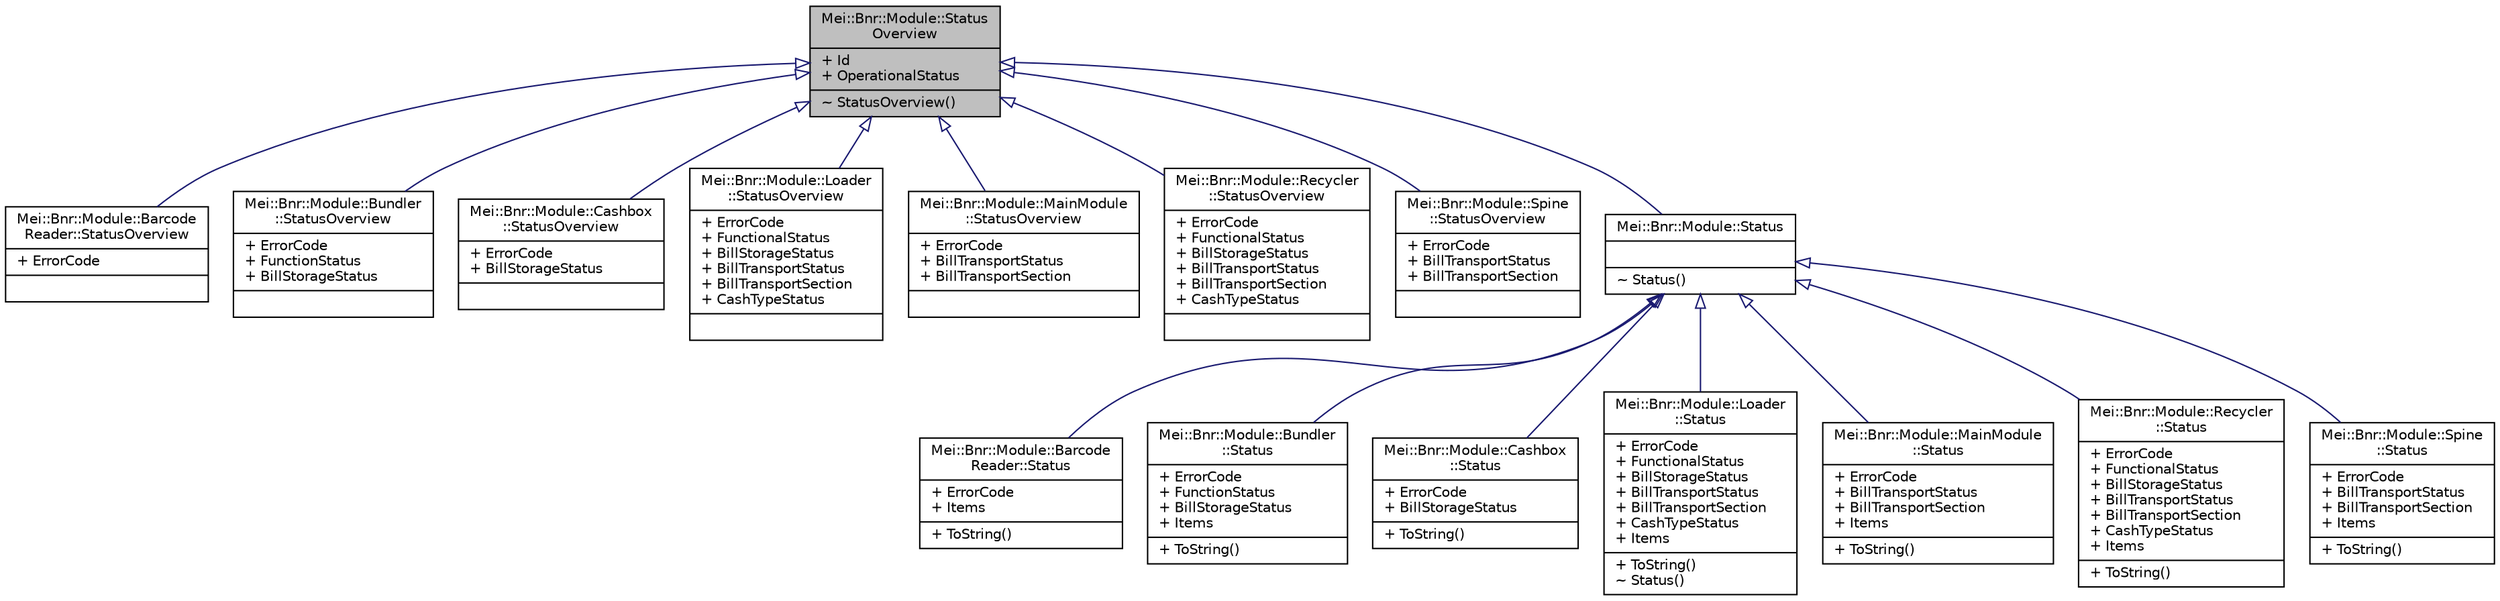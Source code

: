 digraph "Mei::Bnr::Module::StatusOverview"
{
  edge [fontname="Helvetica",fontsize="10",labelfontname="Helvetica",labelfontsize="10"];
  node [fontname="Helvetica",fontsize="10",shape=record];
  Node1 [label="{Mei::Bnr::Module::Status\lOverview\n|+ Id\l+ OperationalStatus\l|~ StatusOverview()\l}",height=0.2,width=0.4,color="black", fillcolor="grey75", style="filled", fontcolor="black"];
  Node1 -> Node2 [dir="back",color="midnightblue",fontsize="10",style="solid",arrowtail="onormal",fontname="Helvetica"];
  Node2 [label="{Mei::Bnr::Module::Barcode\lReader::StatusOverview\n|+ ErrorCode\l|}",height=0.2,width=0.4,color="black", fillcolor="white", style="filled",URL="$a00051.html",tooltip="BarcodeReader::StatusOverview "];
  Node1 -> Node3 [dir="back",color="midnightblue",fontsize="10",style="solid",arrowtail="onormal",fontname="Helvetica"];
  Node3 [label="{Mei::Bnr::Module::Bundler\l::StatusOverview\n|+ ErrorCode\l+ FunctionStatus\l+ BillStorageStatus\l|}",height=0.2,width=0.4,color="black", fillcolor="white", style="filled",URL="$a00057.html",tooltip="Bundler::StatusOverview "];
  Node1 -> Node4 [dir="back",color="midnightblue",fontsize="10",style="solid",arrowtail="onormal",fontname="Helvetica"];
  Node4 [label="{Mei::Bnr::Module::Cashbox\l::StatusOverview\n|+ ErrorCode\l+ BillStorageStatus\l|}",height=0.2,width=0.4,color="black", fillcolor="white", style="filled",URL="$a00063.html",tooltip="Cashbox::StatusOverview "];
  Node1 -> Node5 [dir="back",color="midnightblue",fontsize="10",style="solid",arrowtail="onormal",fontname="Helvetica"];
  Node5 [label="{Mei::Bnr::Module::Loader\l::StatusOverview\n|+ ErrorCode\l+ FunctionalStatus\l+ BillStorageStatus\l+ BillTransportStatus\l+ BillTransportSection\l+ CashTypeStatus\l|}",height=0.2,width=0.4,color="black", fillcolor="white", style="filled",URL="$a00090.html",tooltip="Loader::StatusOverview "];
  Node1 -> Node6 [dir="back",color="midnightblue",fontsize="10",style="solid",arrowtail="onormal",fontname="Helvetica"];
  Node6 [label="{Mei::Bnr::Module::MainModule\l::StatusOverview\n|+ ErrorCode\l+ BillTransportStatus\l+ BillTransportSection\l|}",height=0.2,width=0.4,color="black", fillcolor="white", style="filled",URL="$a00105.html",tooltip="MainModule::StatusOverview "];
  Node1 -> Node7 [dir="back",color="midnightblue",fontsize="10",style="solid",arrowtail="onormal",fontname="Helvetica"];
  Node7 [label="{Mei::Bnr::Module::Recycler\l::StatusOverview\n|+ ErrorCode\l+ FunctionalStatus\l+ BillStorageStatus\l+ BillTransportStatus\l+ BillTransportSection\l+ CashTypeStatus\l|}",height=0.2,width=0.4,color="black", fillcolor="white", style="filled",URL="$a00117.html",tooltip="Recycler::StatusOverview "];
  Node1 -> Node8 [dir="back",color="midnightblue",fontsize="10",style="solid",arrowtail="onormal",fontname="Helvetica"];
  Node8 [label="{Mei::Bnr::Module::Spine\l::StatusOverview\n|+ ErrorCode\l+ BillTransportStatus\l+ BillTransportSection\l|}",height=0.2,width=0.4,color="black", fillcolor="white", style="filled",URL="$a00125.html",tooltip="Spine::StatusOverview "];
  Node1 -> Node9 [dir="back",color="midnightblue",fontsize="10",style="solid",arrowtail="onormal",fontname="Helvetica"];
  Node9 [label="{Mei::Bnr::Module::Status\n||~ Status()\l}",height=0.2,width=0.4,color="black", fillcolor="white", style="filled",URL="$a00127.html",tooltip="Module::Status "];
  Node9 -> Node10 [dir="back",color="midnightblue",fontsize="10",style="solid",arrowtail="onormal",fontname="Helvetica"];
  Node10 [label="{Mei::Bnr::Module::Barcode\lReader::Status\n|+ ErrorCode\l+ Items\l|+ ToString()\l}",height=0.2,width=0.4,color="black", fillcolor="white", style="filled",URL="$a00050.html",tooltip="BarcodeReader::Status "];
  Node9 -> Node11 [dir="back",color="midnightblue",fontsize="10",style="solid",arrowtail="onormal",fontname="Helvetica"];
  Node11 [label="{Mei::Bnr::Module::Bundler\l::Status\n|+ ErrorCode\l+ FunctionStatus\l+ BillStorageStatus\l+ Items\l|+ ToString()\l}",height=0.2,width=0.4,color="black", fillcolor="white", style="filled",URL="$a00056.html",tooltip="Bundler::Status "];
  Node9 -> Node12 [dir="back",color="midnightblue",fontsize="10",style="solid",arrowtail="onormal",fontname="Helvetica"];
  Node12 [label="{Mei::Bnr::Module::Cashbox\l::Status\n|+ ErrorCode\l+ BillStorageStatus\l|+ ToString()\l}",height=0.2,width=0.4,color="black", fillcolor="white", style="filled",URL="$a00062.html",tooltip="Cashbox::Status "];
  Node9 -> Node13 [dir="back",color="midnightblue",fontsize="10",style="solid",arrowtail="onormal",fontname="Helvetica"];
  Node13 [label="{Mei::Bnr::Module::Loader\l::Status\n|+ ErrorCode\l+ FunctionalStatus\l+ BillStorageStatus\l+ BillTransportStatus\l+ BillTransportSection\l+ CashTypeStatus\l+ Items\l|+ ToString()\l~ Status()\l}",height=0.2,width=0.4,color="black", fillcolor="white", style="filled",URL="$a00089.html",tooltip="Loader::Status "];
  Node9 -> Node14 [dir="back",color="midnightblue",fontsize="10",style="solid",arrowtail="onormal",fontname="Helvetica"];
  Node14 [label="{Mei::Bnr::Module::MainModule\l::Status\n|+ ErrorCode\l+ BillTransportStatus\l+ BillTransportSection\l+ Items\l|+ ToString()\l}",height=0.2,width=0.4,color="black", fillcolor="white", style="filled",URL="$a00104.html",tooltip="MainModuleStatus. "];
  Node9 -> Node15 [dir="back",color="midnightblue",fontsize="10",style="solid",arrowtail="onormal",fontname="Helvetica"];
  Node15 [label="{Mei::Bnr::Module::Recycler\l::Status\n|+ ErrorCode\l+ FunctionalStatus\l+ BillStorageStatus\l+ BillTransportStatus\l+ BillTransportSection\l+ CashTypeStatus\l+ Items\l|+ ToString()\l}",height=0.2,width=0.4,color="black", fillcolor="white", style="filled",URL="$a00116.html",tooltip="Recycler::Status "];
  Node9 -> Node16 [dir="back",color="midnightblue",fontsize="10",style="solid",arrowtail="onormal",fontname="Helvetica"];
  Node16 [label="{Mei::Bnr::Module::Spine\l::Status\n|+ ErrorCode\l+ BillTransportStatus\l+ BillTransportSection\l+ Items\l|+ ToString()\l}",height=0.2,width=0.4,color="black", fillcolor="white", style="filled",URL="$a00124.html",tooltip="Spine::Status "];
}
